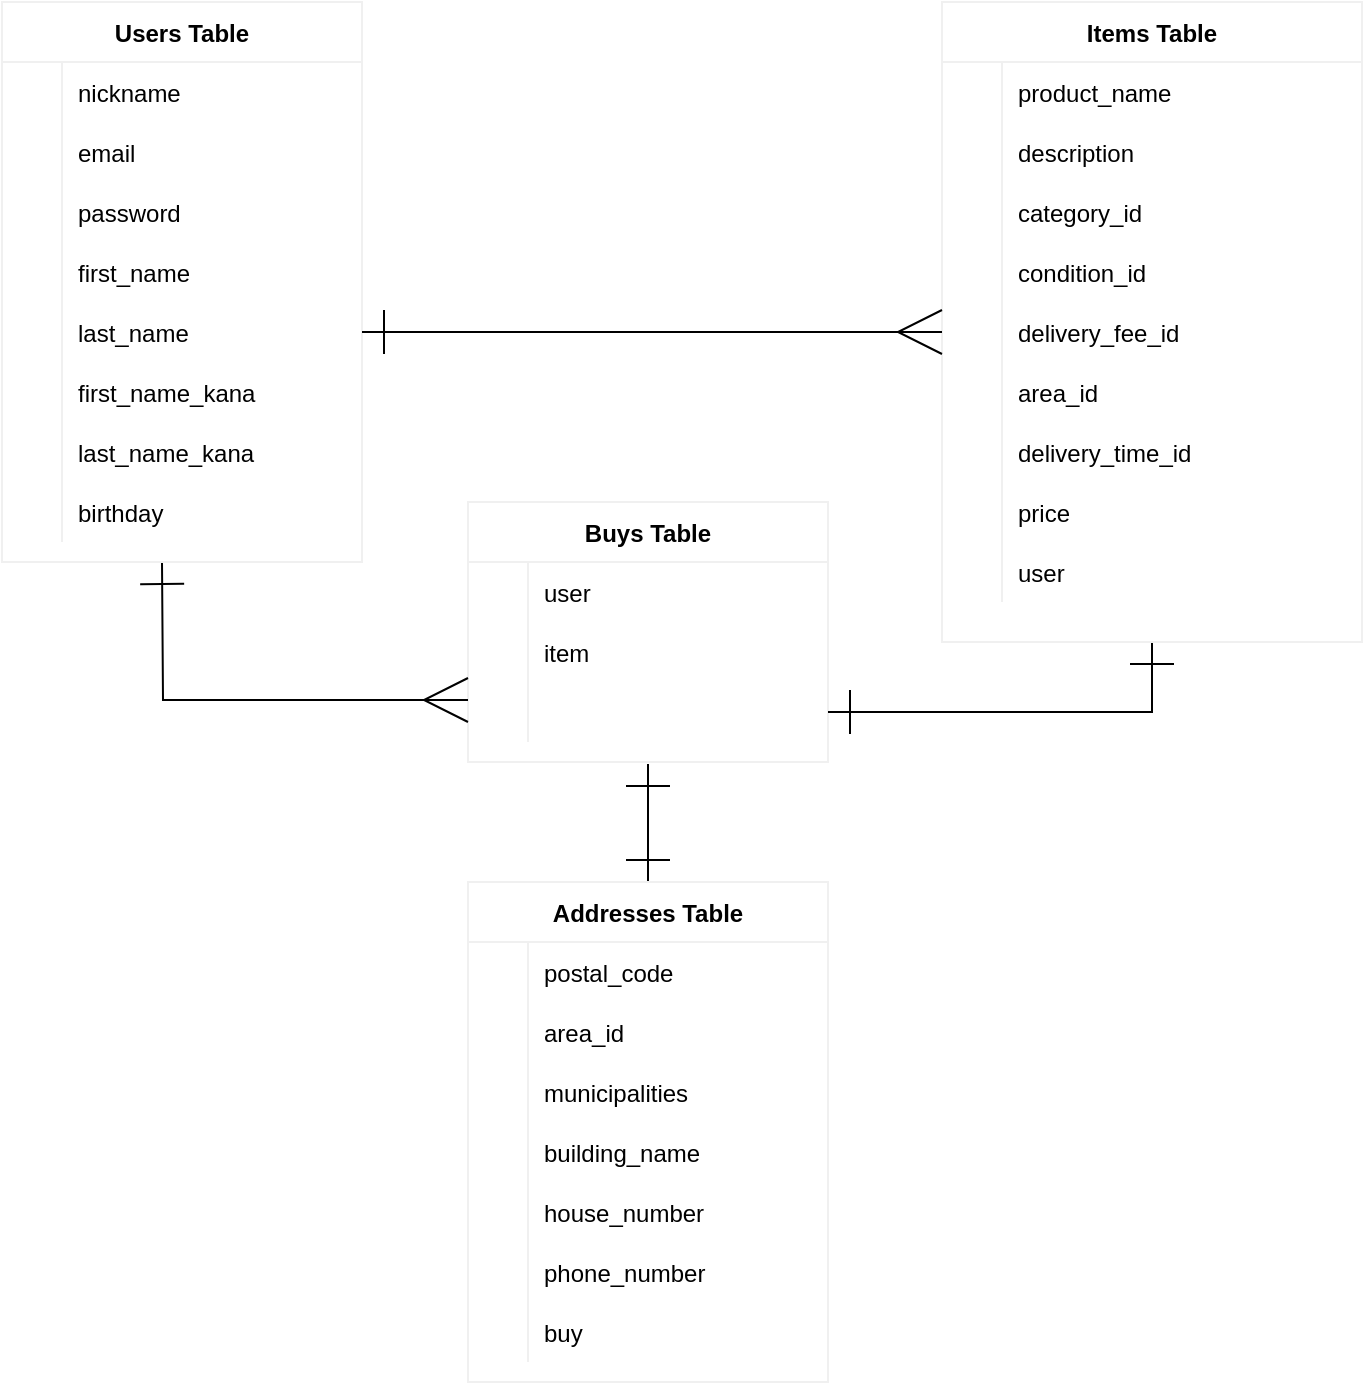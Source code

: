 <mxfile>
    <diagram id="TAu6NVJr-UyZKmJ3aSYH" name="ページ1">
        <mxGraphModel dx="940" dy="680" grid="1" gridSize="10" guides="1" tooltips="1" connect="1" arrows="0" fold="1" page="0" pageScale="1" pageWidth="850" pageHeight="1100" math="0" shadow="0">
            <root>
                <mxCell id="RR9cidVRQjhPGNgTbLio-0"/>
                <mxCell id="RR9cidVRQjhPGNgTbLio-1" parent="RR9cidVRQjhPGNgTbLio-0"/>
                <mxCell id="0K5hZmDmHT5Sp1HWGXvH-136" style="edgeStyle=orthogonalEdgeStyle;rounded=0;orthogonalLoop=1;jettySize=auto;html=1;exitX=0.5;exitY=1;exitDx=0;exitDy=0;entryX=0.5;entryY=0;entryDx=0;entryDy=0;endArrow=ERone;endFill=0;startSize=20;endSize=20;startArrow=ERone;startFill=0;" parent="RR9cidVRQjhPGNgTbLio-1" source="0K5hZmDmHT5Sp1HWGXvH-26" target="0K5hZmDmHT5Sp1HWGXvH-104" edge="1">
                    <mxGeometry relative="1" as="geometry"/>
                </mxCell>
                <mxCell id="0K5hZmDmHT5Sp1HWGXvH-26" value="Buys Table" style="shape=table;startSize=30;container=1;collapsible=1;childLayout=tableLayout;fixedRows=1;rowLines=0;fontStyle=1;align=center;resizeLast=1;shadow=0;sketch=0;strokeColor=#f0f0f0;strokeWidth=1;perimeterSpacing=1;labelBorderColor=none;swimlaneFillColor=none;fillColor=none;" parent="RR9cidVRQjhPGNgTbLio-1" vertex="1">
                    <mxGeometry x="273" y="310" width="180" height="130" as="geometry"/>
                </mxCell>
                <mxCell id="0K5hZmDmHT5Sp1HWGXvH-30" value="" style="shape=partialRectangle;collapsible=0;dropTarget=0;pointerEvents=0;fillColor=none;top=0;left=0;bottom=0;right=0;points=[[0,0.5],[1,0.5]];portConstraint=eastwest;" parent="0K5hZmDmHT5Sp1HWGXvH-26" vertex="1">
                    <mxGeometry y="30" width="180" height="30" as="geometry"/>
                </mxCell>
                <mxCell id="0K5hZmDmHT5Sp1HWGXvH-31" value="" style="shape=partialRectangle;connectable=0;fillColor=none;top=0;left=0;bottom=0;right=0;editable=1;overflow=hidden;" parent="0K5hZmDmHT5Sp1HWGXvH-30" vertex="1">
                    <mxGeometry width="30" height="30" as="geometry"/>
                </mxCell>
                <mxCell id="0K5hZmDmHT5Sp1HWGXvH-32" value="user" style="shape=partialRectangle;connectable=0;fillColor=none;top=0;left=0;bottom=0;right=0;align=left;spacingLeft=6;overflow=hidden;" parent="0K5hZmDmHT5Sp1HWGXvH-30" vertex="1">
                    <mxGeometry x="30" width="150" height="30" as="geometry"/>
                </mxCell>
                <mxCell id="0K5hZmDmHT5Sp1HWGXvH-33" value="" style="shape=partialRectangle;collapsible=0;dropTarget=0;pointerEvents=0;fillColor=none;top=0;left=0;bottom=0;right=0;points=[[0,0.5],[1,0.5]];portConstraint=eastwest;" parent="0K5hZmDmHT5Sp1HWGXvH-26" vertex="1">
                    <mxGeometry y="60" width="180" height="30" as="geometry"/>
                </mxCell>
                <mxCell id="0K5hZmDmHT5Sp1HWGXvH-34" value="" style="shape=partialRectangle;connectable=0;fillColor=none;top=0;left=0;bottom=0;right=0;editable=1;overflow=hidden;" parent="0K5hZmDmHT5Sp1HWGXvH-33" vertex="1">
                    <mxGeometry width="30" height="30" as="geometry"/>
                </mxCell>
                <mxCell id="0K5hZmDmHT5Sp1HWGXvH-35" value="item" style="shape=partialRectangle;connectable=0;fillColor=none;top=0;left=0;bottom=0;right=0;align=left;spacingLeft=6;overflow=hidden;" parent="0K5hZmDmHT5Sp1HWGXvH-33" vertex="1">
                    <mxGeometry x="30" width="150" height="30" as="geometry"/>
                </mxCell>
                <mxCell id="0K5hZmDmHT5Sp1HWGXvH-36" value="" style="shape=partialRectangle;collapsible=0;dropTarget=0;pointerEvents=0;fillColor=none;top=0;left=0;bottom=0;right=0;points=[[0,0.5],[1,0.5]];portConstraint=eastwest;" parent="0K5hZmDmHT5Sp1HWGXvH-26" vertex="1">
                    <mxGeometry y="90" width="180" height="30" as="geometry"/>
                </mxCell>
                <mxCell id="0K5hZmDmHT5Sp1HWGXvH-37" value="" style="shape=partialRectangle;connectable=0;fillColor=none;top=0;left=0;bottom=0;right=0;editable=1;overflow=hidden;" parent="0K5hZmDmHT5Sp1HWGXvH-36" vertex="1">
                    <mxGeometry width="30" height="30" as="geometry"/>
                </mxCell>
                <mxCell id="0K5hZmDmHT5Sp1HWGXvH-38" value="" style="shape=partialRectangle;connectable=0;fillColor=none;top=0;left=0;bottom=0;right=0;align=left;spacingLeft=6;overflow=hidden;" parent="0K5hZmDmHT5Sp1HWGXvH-36" vertex="1">
                    <mxGeometry x="30" width="150" height="30" as="geometry"/>
                </mxCell>
                <mxCell id="0K5hZmDmHT5Sp1HWGXvH-134" style="edgeStyle=orthogonalEdgeStyle;rounded=0;orthogonalLoop=1;jettySize=auto;html=1;entryX=0;entryY=0.3;entryDx=0;entryDy=0;entryPerimeter=0;endArrow=ERmany;endFill=0;startSize=20;endSize=20;startArrow=ERone;startFill=0;" parent="RR9cidVRQjhPGNgTbLio-1" target="0K5hZmDmHT5Sp1HWGXvH-36" edge="1">
                    <mxGeometry relative="1" as="geometry">
                        <mxPoint x="120" y="340" as="sourcePoint"/>
                    </mxGeometry>
                </mxCell>
                <mxCell id="0K5hZmDmHT5Sp1HWGXvH-138" style="edgeStyle=orthogonalEdgeStyle;rounded=0;orthogonalLoop=1;jettySize=auto;html=1;exitX=0.5;exitY=1;exitDx=0;exitDy=0;entryX=1;entryY=0.5;entryDx=0;entryDy=0;endArrow=ERone;endFill=0;startSize=20;endSize=20;startArrow=ERone;startFill=0;" parent="RR9cidVRQjhPGNgTbLio-1" source="0K5hZmDmHT5Sp1HWGXvH-91" target="0K5hZmDmHT5Sp1HWGXvH-36" edge="1">
                    <mxGeometry relative="1" as="geometry"/>
                </mxCell>
                <mxCell id="0K5hZmDmHT5Sp1HWGXvH-91" value="Items Table" style="shape=table;startSize=30;container=1;collapsible=1;childLayout=tableLayout;fixedRows=1;rowLines=0;fontStyle=1;align=center;resizeLast=1;shadow=0;sketch=0;strokeColor=#f0f0f0;strokeWidth=1;fillColor=none;" parent="RR9cidVRQjhPGNgTbLio-1" vertex="1">
                    <mxGeometry x="510" y="60" width="210" height="320" as="geometry"/>
                </mxCell>
                <mxCell id="0K5hZmDmHT5Sp1HWGXvH-98" value="" style="shape=partialRectangle;collapsible=0;dropTarget=0;pointerEvents=0;fillColor=none;top=0;left=0;bottom=0;right=0;points=[[0,0.5],[1,0.5]];portConstraint=eastwest;" parent="0K5hZmDmHT5Sp1HWGXvH-91" vertex="1">
                    <mxGeometry y="30" width="210" height="30" as="geometry"/>
                </mxCell>
                <mxCell id="0K5hZmDmHT5Sp1HWGXvH-99" value="" style="shape=partialRectangle;connectable=0;fillColor=none;top=0;left=0;bottom=0;right=0;editable=1;overflow=hidden;" parent="0K5hZmDmHT5Sp1HWGXvH-98" vertex="1">
                    <mxGeometry width="30" height="30" as="geometry"/>
                </mxCell>
                <mxCell id="0K5hZmDmHT5Sp1HWGXvH-100" value="product_name" style="shape=partialRectangle;connectable=0;fillColor=none;top=0;left=0;bottom=0;right=0;align=left;spacingLeft=6;overflow=hidden;" parent="0K5hZmDmHT5Sp1HWGXvH-98" vertex="1">
                    <mxGeometry x="30" width="180" height="30" as="geometry"/>
                </mxCell>
                <mxCell id="0K5hZmDmHT5Sp1HWGXvH-101" value="" style="shape=partialRectangle;collapsible=0;dropTarget=0;pointerEvents=0;fillColor=none;top=0;left=0;bottom=0;right=0;points=[[0,0.5],[1,0.5]];portConstraint=eastwest;" parent="0K5hZmDmHT5Sp1HWGXvH-91" vertex="1">
                    <mxGeometry y="60" width="210" height="30" as="geometry"/>
                </mxCell>
                <mxCell id="0K5hZmDmHT5Sp1HWGXvH-102" value="" style="shape=partialRectangle;connectable=0;fillColor=none;top=0;left=0;bottom=0;right=0;editable=1;overflow=hidden;" parent="0K5hZmDmHT5Sp1HWGXvH-101" vertex="1">
                    <mxGeometry width="30" height="30" as="geometry"/>
                </mxCell>
                <mxCell id="0K5hZmDmHT5Sp1HWGXvH-103" value="description" style="shape=partialRectangle;connectable=0;fillColor=none;top=0;left=0;bottom=0;right=0;align=left;spacingLeft=6;overflow=hidden;" parent="0K5hZmDmHT5Sp1HWGXvH-101" vertex="1">
                    <mxGeometry x="30" width="180" height="30" as="geometry"/>
                </mxCell>
                <mxCell id="0K5hZmDmHT5Sp1HWGXvH-130" value="" style="shape=partialRectangle;collapsible=0;dropTarget=0;pointerEvents=0;fillColor=none;top=0;left=0;bottom=0;right=0;points=[[0,0.5],[1,0.5]];portConstraint=eastwest;" parent="0K5hZmDmHT5Sp1HWGXvH-91" vertex="1">
                    <mxGeometry y="90" width="210" height="30" as="geometry"/>
                </mxCell>
                <mxCell id="0K5hZmDmHT5Sp1HWGXvH-131" value="" style="shape=partialRectangle;connectable=0;fillColor=none;top=0;left=0;bottom=0;right=0;editable=1;overflow=hidden;" parent="0K5hZmDmHT5Sp1HWGXvH-130" vertex="1">
                    <mxGeometry width="30" height="30" as="geometry"/>
                </mxCell>
                <mxCell id="0K5hZmDmHT5Sp1HWGXvH-132" value="category_id" style="shape=partialRectangle;connectable=0;fillColor=none;top=0;left=0;bottom=0;right=0;align=left;spacingLeft=6;overflow=hidden;" parent="0K5hZmDmHT5Sp1HWGXvH-130" vertex="1">
                    <mxGeometry x="30" width="180" height="30" as="geometry"/>
                </mxCell>
                <mxCell id="0K5hZmDmHT5Sp1HWGXvH-162" value="" style="shape=partialRectangle;collapsible=0;dropTarget=0;pointerEvents=0;fillColor=none;top=0;left=0;bottom=0;right=0;points=[[0,0.5],[1,0.5]];portConstraint=eastwest;" parent="0K5hZmDmHT5Sp1HWGXvH-91" vertex="1">
                    <mxGeometry y="120" width="210" height="30" as="geometry"/>
                </mxCell>
                <mxCell id="0K5hZmDmHT5Sp1HWGXvH-163" value="" style="shape=partialRectangle;connectable=0;fillColor=none;top=0;left=0;bottom=0;right=0;editable=1;overflow=hidden;" parent="0K5hZmDmHT5Sp1HWGXvH-162" vertex="1">
                    <mxGeometry width="30" height="30" as="geometry"/>
                </mxCell>
                <mxCell id="0K5hZmDmHT5Sp1HWGXvH-164" value="condition_id" style="shape=partialRectangle;connectable=0;fillColor=none;top=0;left=0;bottom=0;right=0;align=left;spacingLeft=6;overflow=hidden;" parent="0K5hZmDmHT5Sp1HWGXvH-162" vertex="1">
                    <mxGeometry x="30" width="180" height="30" as="geometry"/>
                </mxCell>
                <mxCell id="6" value="" style="shape=partialRectangle;collapsible=0;dropTarget=0;pointerEvents=0;fillColor=none;top=0;left=0;bottom=0;right=0;points=[[0,0.5],[1,0.5]];portConstraint=eastwest;" vertex="1" parent="0K5hZmDmHT5Sp1HWGXvH-91">
                    <mxGeometry y="150" width="210" height="30" as="geometry"/>
                </mxCell>
                <mxCell id="7" value="" style="shape=partialRectangle;connectable=0;fillColor=none;top=0;left=0;bottom=0;right=0;editable=1;overflow=hidden;" vertex="1" parent="6">
                    <mxGeometry width="30" height="30" as="geometry"/>
                </mxCell>
                <mxCell id="8" value="delivery_fee_id" style="shape=partialRectangle;connectable=0;fillColor=none;top=0;left=0;bottom=0;right=0;align=left;spacingLeft=6;overflow=hidden;" vertex="1" parent="6">
                    <mxGeometry x="30" width="180" height="30" as="geometry"/>
                </mxCell>
                <mxCell id="9" value="" style="shape=partialRectangle;collapsible=0;dropTarget=0;pointerEvents=0;fillColor=none;top=0;left=0;bottom=0;right=0;points=[[0,0.5],[1,0.5]];portConstraint=eastwest;" vertex="1" parent="0K5hZmDmHT5Sp1HWGXvH-91">
                    <mxGeometry y="180" width="210" height="30" as="geometry"/>
                </mxCell>
                <mxCell id="10" value="" style="shape=partialRectangle;connectable=0;fillColor=none;top=0;left=0;bottom=0;right=0;editable=1;overflow=hidden;" vertex="1" parent="9">
                    <mxGeometry width="30" height="30" as="geometry"/>
                </mxCell>
                <mxCell id="11" value="area_id" style="shape=partialRectangle;connectable=0;fillColor=none;top=0;left=0;bottom=0;right=0;align=left;spacingLeft=6;overflow=hidden;" vertex="1" parent="9">
                    <mxGeometry x="30" width="180" height="30" as="geometry"/>
                </mxCell>
                <mxCell id="12" value="" style="shape=partialRectangle;collapsible=0;dropTarget=0;pointerEvents=0;fillColor=none;top=0;left=0;bottom=0;right=0;points=[[0,0.5],[1,0.5]];portConstraint=eastwest;" vertex="1" parent="0K5hZmDmHT5Sp1HWGXvH-91">
                    <mxGeometry y="210" width="210" height="30" as="geometry"/>
                </mxCell>
                <mxCell id="13" value="" style="shape=partialRectangle;connectable=0;fillColor=none;top=0;left=0;bottom=0;right=0;editable=1;overflow=hidden;" vertex="1" parent="12">
                    <mxGeometry width="30" height="30" as="geometry"/>
                </mxCell>
                <mxCell id="14" value="delivery_time_id" style="shape=partialRectangle;connectable=0;fillColor=none;top=0;left=0;bottom=0;right=0;align=left;spacingLeft=6;overflow=hidden;" vertex="1" parent="12">
                    <mxGeometry x="30" width="180" height="30" as="geometry"/>
                </mxCell>
                <mxCell id="15" value="" style="shape=partialRectangle;collapsible=0;dropTarget=0;pointerEvents=0;fillColor=none;top=0;left=0;bottom=0;right=0;points=[[0,0.5],[1,0.5]];portConstraint=eastwest;" vertex="1" parent="0K5hZmDmHT5Sp1HWGXvH-91">
                    <mxGeometry y="240" width="210" height="30" as="geometry"/>
                </mxCell>
                <mxCell id="16" value="" style="shape=partialRectangle;connectable=0;fillColor=none;top=0;left=0;bottom=0;right=0;editable=1;overflow=hidden;" vertex="1" parent="15">
                    <mxGeometry width="30" height="30" as="geometry"/>
                </mxCell>
                <mxCell id="17" value="price" style="shape=partialRectangle;connectable=0;fillColor=none;top=0;left=0;bottom=0;right=0;align=left;spacingLeft=6;overflow=hidden;" vertex="1" parent="15">
                    <mxGeometry x="30" width="180" height="30" as="geometry"/>
                </mxCell>
                <mxCell id="18" value="" style="shape=partialRectangle;collapsible=0;dropTarget=0;pointerEvents=0;fillColor=none;top=0;left=0;bottom=0;right=0;points=[[0,0.5],[1,0.5]];portConstraint=eastwest;" vertex="1" parent="0K5hZmDmHT5Sp1HWGXvH-91">
                    <mxGeometry y="270" width="210" height="30" as="geometry"/>
                </mxCell>
                <mxCell id="19" value="" style="shape=partialRectangle;connectable=0;fillColor=none;top=0;left=0;bottom=0;right=0;editable=1;overflow=hidden;" vertex="1" parent="18">
                    <mxGeometry width="30" height="30" as="geometry"/>
                </mxCell>
                <mxCell id="20" value="user" style="shape=partialRectangle;connectable=0;fillColor=none;top=0;left=0;bottom=0;right=0;align=left;spacingLeft=6;overflow=hidden;" vertex="1" parent="18">
                    <mxGeometry x="30" width="180" height="30" as="geometry"/>
                </mxCell>
                <mxCell id="0K5hZmDmHT5Sp1HWGXvH-104" value="Addresses Table" style="shape=table;startSize=30;container=1;collapsible=1;childLayout=tableLayout;fixedRows=1;rowLines=0;fontStyle=1;align=center;resizeLast=1;shadow=0;sketch=0;strokeColor=#f0f0f0;strokeWidth=1;fillColor=none;" parent="RR9cidVRQjhPGNgTbLio-1" vertex="1">
                    <mxGeometry x="273" y="500" width="180" height="250" as="geometry"/>
                </mxCell>
                <mxCell id="0K5hZmDmHT5Sp1HWGXvH-111" value="" style="shape=partialRectangle;collapsible=0;dropTarget=0;pointerEvents=0;fillColor=none;top=0;left=0;bottom=0;right=0;points=[[0,0.5],[1,0.5]];portConstraint=eastwest;" parent="0K5hZmDmHT5Sp1HWGXvH-104" vertex="1">
                    <mxGeometry y="30" width="180" height="30" as="geometry"/>
                </mxCell>
                <mxCell id="0K5hZmDmHT5Sp1HWGXvH-112" value="" style="shape=partialRectangle;connectable=0;fillColor=none;top=0;left=0;bottom=0;right=0;editable=1;overflow=hidden;" parent="0K5hZmDmHT5Sp1HWGXvH-111" vertex="1">
                    <mxGeometry width="30" height="30" as="geometry"/>
                </mxCell>
                <mxCell id="0K5hZmDmHT5Sp1HWGXvH-113" value="postal_code" style="shape=partialRectangle;connectable=0;fillColor=none;top=0;left=0;bottom=0;right=0;align=left;spacingLeft=6;overflow=hidden;" parent="0K5hZmDmHT5Sp1HWGXvH-111" vertex="1">
                    <mxGeometry x="30" width="150" height="30" as="geometry"/>
                </mxCell>
                <mxCell id="0K5hZmDmHT5Sp1HWGXvH-114" value="" style="shape=partialRectangle;collapsible=0;dropTarget=0;pointerEvents=0;fillColor=none;top=0;left=0;bottom=0;right=0;points=[[0,0.5],[1,0.5]];portConstraint=eastwest;" parent="0K5hZmDmHT5Sp1HWGXvH-104" vertex="1">
                    <mxGeometry y="60" width="180" height="30" as="geometry"/>
                </mxCell>
                <mxCell id="0K5hZmDmHT5Sp1HWGXvH-115" value="" style="shape=partialRectangle;connectable=0;fillColor=none;top=0;left=0;bottom=0;right=0;editable=1;overflow=hidden;" parent="0K5hZmDmHT5Sp1HWGXvH-114" vertex="1">
                    <mxGeometry width="30" height="30" as="geometry"/>
                </mxCell>
                <mxCell id="0K5hZmDmHT5Sp1HWGXvH-116" value="area_id" style="shape=partialRectangle;connectable=0;fillColor=none;top=0;left=0;bottom=0;right=0;align=left;spacingLeft=6;overflow=hidden;" parent="0K5hZmDmHT5Sp1HWGXvH-114" vertex="1">
                    <mxGeometry x="30" width="150" height="30" as="geometry"/>
                </mxCell>
                <mxCell id="0K5hZmDmHT5Sp1HWGXvH-108" value="" style="shape=partialRectangle;collapsible=0;dropTarget=0;pointerEvents=0;fillColor=none;top=0;left=0;bottom=0;right=0;points=[[0,0.5],[1,0.5]];portConstraint=eastwest;" parent="0K5hZmDmHT5Sp1HWGXvH-104" vertex="1">
                    <mxGeometry y="90" width="180" height="30" as="geometry"/>
                </mxCell>
                <mxCell id="0K5hZmDmHT5Sp1HWGXvH-109" value="" style="shape=partialRectangle;connectable=0;fillColor=none;top=0;left=0;bottom=0;right=0;editable=1;overflow=hidden;" parent="0K5hZmDmHT5Sp1HWGXvH-108" vertex="1">
                    <mxGeometry width="30" height="30" as="geometry"/>
                </mxCell>
                <mxCell id="0K5hZmDmHT5Sp1HWGXvH-110" value="municipalities" style="shape=partialRectangle;connectable=0;fillColor=none;top=0;left=0;bottom=0;right=0;align=left;spacingLeft=6;overflow=hidden;" parent="0K5hZmDmHT5Sp1HWGXvH-108" vertex="1">
                    <mxGeometry x="30" width="150" height="30" as="geometry"/>
                </mxCell>
                <mxCell id="42" value="" style="shape=partialRectangle;collapsible=0;dropTarget=0;pointerEvents=0;fillColor=none;top=0;left=0;bottom=0;right=0;points=[[0,0.5],[1,0.5]];portConstraint=eastwest;" vertex="1" parent="0K5hZmDmHT5Sp1HWGXvH-104">
                    <mxGeometry y="120" width="180" height="30" as="geometry"/>
                </mxCell>
                <mxCell id="43" value="" style="shape=partialRectangle;connectable=0;fillColor=none;top=0;left=0;bottom=0;right=0;editable=1;overflow=hidden;" vertex="1" parent="42">
                    <mxGeometry width="30" height="30" as="geometry"/>
                </mxCell>
                <mxCell id="44" value="building_name" style="shape=partialRectangle;connectable=0;fillColor=none;top=0;left=0;bottom=0;right=0;align=left;spacingLeft=6;overflow=hidden;" vertex="1" parent="42">
                    <mxGeometry x="30" width="150" height="30" as="geometry"/>
                </mxCell>
                <mxCell id="27" value="" style="shape=partialRectangle;collapsible=0;dropTarget=0;pointerEvents=0;fillColor=none;top=0;left=0;bottom=0;right=0;points=[[0,0.5],[1,0.5]];portConstraint=eastwest;" vertex="1" parent="0K5hZmDmHT5Sp1HWGXvH-104">
                    <mxGeometry y="150" width="180" height="30" as="geometry"/>
                </mxCell>
                <mxCell id="28" value="" style="shape=partialRectangle;connectable=0;fillColor=none;top=0;left=0;bottom=0;right=0;editable=1;overflow=hidden;" vertex="1" parent="27">
                    <mxGeometry width="30" height="30" as="geometry"/>
                </mxCell>
                <mxCell id="29" value="house_number" style="shape=partialRectangle;connectable=0;fillColor=none;top=0;left=0;bottom=0;right=0;align=left;spacingLeft=6;overflow=hidden;" vertex="1" parent="27">
                    <mxGeometry x="30" width="150" height="30" as="geometry"/>
                </mxCell>
                <mxCell id="30" value="" style="shape=partialRectangle;collapsible=0;dropTarget=0;pointerEvents=0;fillColor=none;top=0;left=0;bottom=0;right=0;points=[[0,0.5],[1,0.5]];portConstraint=eastwest;" vertex="1" parent="0K5hZmDmHT5Sp1HWGXvH-104">
                    <mxGeometry y="180" width="180" height="30" as="geometry"/>
                </mxCell>
                <mxCell id="31" value="" style="shape=partialRectangle;connectable=0;fillColor=none;top=0;left=0;bottom=0;right=0;editable=1;overflow=hidden;" vertex="1" parent="30">
                    <mxGeometry width="30" height="30" as="geometry"/>
                </mxCell>
                <mxCell id="32" value="phone_number" style="shape=partialRectangle;connectable=0;fillColor=none;top=0;left=0;bottom=0;right=0;align=left;spacingLeft=6;overflow=hidden;" vertex="1" parent="30">
                    <mxGeometry x="30" width="150" height="30" as="geometry"/>
                </mxCell>
                <mxCell id="45" value="" style="shape=partialRectangle;collapsible=0;dropTarget=0;pointerEvents=0;fillColor=none;top=0;left=0;bottom=0;right=0;points=[[0,0.5],[1,0.5]];portConstraint=eastwest;" vertex="1" parent="0K5hZmDmHT5Sp1HWGXvH-104">
                    <mxGeometry y="210" width="180" height="30" as="geometry"/>
                </mxCell>
                <mxCell id="46" value="" style="shape=partialRectangle;connectable=0;fillColor=none;top=0;left=0;bottom=0;right=0;editable=1;overflow=hidden;" vertex="1" parent="45">
                    <mxGeometry width="30" height="30" as="geometry"/>
                </mxCell>
                <mxCell id="47" value="buy" style="shape=partialRectangle;connectable=0;fillColor=none;top=0;left=0;bottom=0;right=0;align=left;spacingLeft=6;overflow=hidden;" vertex="1" parent="45">
                    <mxGeometry x="30" width="150" height="30" as="geometry"/>
                </mxCell>
                <mxCell id="0K5hZmDmHT5Sp1HWGXvH-139" value="Users Table" style="shape=table;startSize=30;container=1;collapsible=1;childLayout=tableLayout;fixedRows=1;rowLines=0;fontStyle=1;align=center;resizeLast=1;shadow=0;sketch=0;strokeColor=#f0f0f0;strokeWidth=1;labelBorderColor=none;perimeterSpacing=1;fillColor=none;" parent="RR9cidVRQjhPGNgTbLio-1" vertex="1">
                    <mxGeometry x="40" y="60" width="180" height="280" as="geometry"/>
                </mxCell>
                <mxCell id="0K5hZmDmHT5Sp1HWGXvH-143" value="" style="shape=partialRectangle;collapsible=0;dropTarget=0;pointerEvents=0;fillColor=none;top=0;left=0;bottom=0;right=0;points=[[0,0.5],[1,0.5]];portConstraint=eastwest;" parent="0K5hZmDmHT5Sp1HWGXvH-139" vertex="1">
                    <mxGeometry y="30" width="180" height="30" as="geometry"/>
                </mxCell>
                <mxCell id="0K5hZmDmHT5Sp1HWGXvH-144" value="" style="shape=partialRectangle;connectable=0;fillColor=none;top=0;left=0;bottom=0;right=0;editable=1;overflow=hidden;" parent="0K5hZmDmHT5Sp1HWGXvH-143" vertex="1">
                    <mxGeometry width="30" height="30" as="geometry"/>
                </mxCell>
                <mxCell id="0K5hZmDmHT5Sp1HWGXvH-145" value="nickname" style="shape=partialRectangle;connectable=0;fillColor=none;top=0;left=0;bottom=0;right=0;align=left;spacingLeft=6;overflow=hidden;" parent="0K5hZmDmHT5Sp1HWGXvH-143" vertex="1">
                    <mxGeometry x="30" width="150" height="30" as="geometry"/>
                </mxCell>
                <mxCell id="0K5hZmDmHT5Sp1HWGXvH-146" value="" style="shape=partialRectangle;collapsible=0;dropTarget=0;pointerEvents=0;fillColor=none;top=0;left=0;bottom=0;right=0;points=[[0,0.5],[1,0.5]];portConstraint=eastwest;" parent="0K5hZmDmHT5Sp1HWGXvH-139" vertex="1">
                    <mxGeometry y="60" width="180" height="30" as="geometry"/>
                </mxCell>
                <mxCell id="0K5hZmDmHT5Sp1HWGXvH-147" value="" style="shape=partialRectangle;connectable=0;fillColor=none;top=0;left=0;bottom=0;right=0;editable=1;overflow=hidden;" parent="0K5hZmDmHT5Sp1HWGXvH-146" vertex="1">
                    <mxGeometry width="30" height="30" as="geometry"/>
                </mxCell>
                <mxCell id="0K5hZmDmHT5Sp1HWGXvH-148" value="email" style="shape=partialRectangle;connectable=0;fillColor=none;top=0;left=0;bottom=0;right=0;align=left;spacingLeft=6;overflow=hidden;" parent="0K5hZmDmHT5Sp1HWGXvH-146" vertex="1">
                    <mxGeometry x="30" width="150" height="30" as="geometry"/>
                </mxCell>
                <mxCell id="0K5hZmDmHT5Sp1HWGXvH-149" value="" style="shape=partialRectangle;collapsible=0;dropTarget=0;pointerEvents=0;fillColor=none;top=0;left=0;bottom=0;right=0;points=[[0,0.5],[1,0.5]];portConstraint=eastwest;" parent="0K5hZmDmHT5Sp1HWGXvH-139" vertex="1">
                    <mxGeometry y="90" width="180" height="30" as="geometry"/>
                </mxCell>
                <mxCell id="0K5hZmDmHT5Sp1HWGXvH-150" value="" style="shape=partialRectangle;connectable=0;fillColor=none;top=0;left=0;bottom=0;right=0;editable=1;overflow=hidden;" parent="0K5hZmDmHT5Sp1HWGXvH-149" vertex="1">
                    <mxGeometry width="30" height="30" as="geometry"/>
                </mxCell>
                <mxCell id="0K5hZmDmHT5Sp1HWGXvH-151" value="password" style="shape=partialRectangle;connectable=0;fillColor=none;top=0;left=0;bottom=0;right=0;align=left;spacingLeft=6;overflow=hidden;" parent="0K5hZmDmHT5Sp1HWGXvH-149" vertex="1">
                    <mxGeometry x="30" width="150" height="30" as="geometry"/>
                </mxCell>
                <mxCell id="0K5hZmDmHT5Sp1HWGXvH-152" value="" style="shape=partialRectangle;collapsible=0;dropTarget=0;pointerEvents=0;fillColor=none;top=0;left=0;bottom=0;right=0;points=[[0,0.5],[1,0.5]];portConstraint=eastwest;" parent="0K5hZmDmHT5Sp1HWGXvH-139" vertex="1">
                    <mxGeometry y="120" width="180" height="30" as="geometry"/>
                </mxCell>
                <mxCell id="0K5hZmDmHT5Sp1HWGXvH-153" value="" style="shape=partialRectangle;connectable=0;fillColor=none;top=0;left=0;bottom=0;right=0;editable=1;overflow=hidden;" parent="0K5hZmDmHT5Sp1HWGXvH-152" vertex="1">
                    <mxGeometry width="30" height="30" as="geometry"/>
                </mxCell>
                <mxCell id="0K5hZmDmHT5Sp1HWGXvH-154" value="first_name" style="shape=partialRectangle;connectable=0;fillColor=none;top=0;left=0;bottom=0;right=0;align=left;spacingLeft=6;overflow=hidden;" parent="0K5hZmDmHT5Sp1HWGXvH-152" vertex="1">
                    <mxGeometry x="30" width="150" height="30" as="geometry"/>
                </mxCell>
                <mxCell id="0K5hZmDmHT5Sp1HWGXvH-155" value="" style="shape=partialRectangle;collapsible=0;dropTarget=0;pointerEvents=0;fillColor=none;top=0;left=0;bottom=0;right=0;points=[[0,0.5],[1,0.5]];portConstraint=eastwest;" parent="0K5hZmDmHT5Sp1HWGXvH-139" vertex="1">
                    <mxGeometry y="150" width="180" height="30" as="geometry"/>
                </mxCell>
                <mxCell id="0K5hZmDmHT5Sp1HWGXvH-156" value="" style="shape=partialRectangle;connectable=0;fillColor=none;top=0;left=0;bottom=0;right=0;editable=1;overflow=hidden;" parent="0K5hZmDmHT5Sp1HWGXvH-155" vertex="1">
                    <mxGeometry width="30" height="30" as="geometry"/>
                </mxCell>
                <mxCell id="0K5hZmDmHT5Sp1HWGXvH-157" value="last_name" style="shape=partialRectangle;connectable=0;fillColor=none;top=0;left=0;bottom=0;right=0;align=left;spacingLeft=6;overflow=hidden;" parent="0K5hZmDmHT5Sp1HWGXvH-155" vertex="1">
                    <mxGeometry x="30" width="150" height="30" as="geometry"/>
                </mxCell>
                <mxCell id="0K5hZmDmHT5Sp1HWGXvH-158" value="" style="shape=partialRectangle;collapsible=0;dropTarget=0;pointerEvents=0;fillColor=none;top=0;left=0;bottom=0;right=0;points=[[0,0.5],[1,0.5]];portConstraint=eastwest;" parent="0K5hZmDmHT5Sp1HWGXvH-139" vertex="1">
                    <mxGeometry y="180" width="180" height="30" as="geometry"/>
                </mxCell>
                <mxCell id="0K5hZmDmHT5Sp1HWGXvH-159" value="" style="shape=partialRectangle;connectable=0;fillColor=none;top=0;left=0;bottom=0;right=0;editable=1;overflow=hidden;" parent="0K5hZmDmHT5Sp1HWGXvH-158" vertex="1">
                    <mxGeometry width="30" height="30" as="geometry"/>
                </mxCell>
                <mxCell id="0K5hZmDmHT5Sp1HWGXvH-160" value="first_name_kana" style="shape=partialRectangle;connectable=0;fillColor=none;top=0;left=0;bottom=0;right=0;align=left;spacingLeft=6;overflow=hidden;" parent="0K5hZmDmHT5Sp1HWGXvH-158" vertex="1">
                    <mxGeometry x="30" width="150" height="30" as="geometry"/>
                </mxCell>
                <mxCell id="0" value="" style="shape=partialRectangle;collapsible=0;dropTarget=0;pointerEvents=0;fillColor=none;top=0;left=0;bottom=0;right=0;points=[[0,0.5],[1,0.5]];portConstraint=eastwest;" vertex="1" parent="0K5hZmDmHT5Sp1HWGXvH-139">
                    <mxGeometry y="210" width="180" height="30" as="geometry"/>
                </mxCell>
                <mxCell id="1" value="" style="shape=partialRectangle;connectable=0;fillColor=none;top=0;left=0;bottom=0;right=0;editable=1;overflow=hidden;" vertex="1" parent="0">
                    <mxGeometry width="30" height="30" as="geometry"/>
                </mxCell>
                <mxCell id="2" value="last_name_kana" style="shape=partialRectangle;connectable=0;fillColor=none;top=0;left=0;bottom=0;right=0;align=left;spacingLeft=6;overflow=hidden;" vertex="1" parent="0">
                    <mxGeometry x="30" width="150" height="30" as="geometry"/>
                </mxCell>
                <mxCell id="3" value="" style="shape=partialRectangle;collapsible=0;dropTarget=0;pointerEvents=0;fillColor=none;top=0;left=0;bottom=0;right=0;points=[[0,0.5],[1,0.5]];portConstraint=eastwest;" vertex="1" parent="0K5hZmDmHT5Sp1HWGXvH-139">
                    <mxGeometry y="240" width="180" height="30" as="geometry"/>
                </mxCell>
                <mxCell id="4" value="" style="shape=partialRectangle;connectable=0;fillColor=none;top=0;left=0;bottom=0;right=0;editable=1;overflow=hidden;" vertex="1" parent="3">
                    <mxGeometry width="30" height="30" as="geometry"/>
                </mxCell>
                <mxCell id="5" value="birthday" style="shape=partialRectangle;connectable=0;fillColor=none;top=0;left=0;bottom=0;right=0;align=left;spacingLeft=6;overflow=hidden;" vertex="1" parent="3">
                    <mxGeometry x="30" width="150" height="30" as="geometry"/>
                </mxCell>
                <mxCell id="23" style="edgeStyle=orthogonalEdgeStyle;rounded=0;orthogonalLoop=1;jettySize=auto;html=1;entryX=0;entryY=0.5;entryDx=0;entryDy=0;endArrow=ERmany;endFill=0;endSize=20;startSize=20;startArrow=ERone;startFill=0;exitX=1;exitY=0.5;exitDx=0;exitDy=0;" edge="1" parent="RR9cidVRQjhPGNgTbLio-1" source="0K5hZmDmHT5Sp1HWGXvH-155" target="6">
                    <mxGeometry relative="1" as="geometry">
                        <mxPoint x="290" y="190" as="sourcePoint"/>
                    </mxGeometry>
                </mxCell>
            </root>
        </mxGraphModel>
    </diagram>
</mxfile>